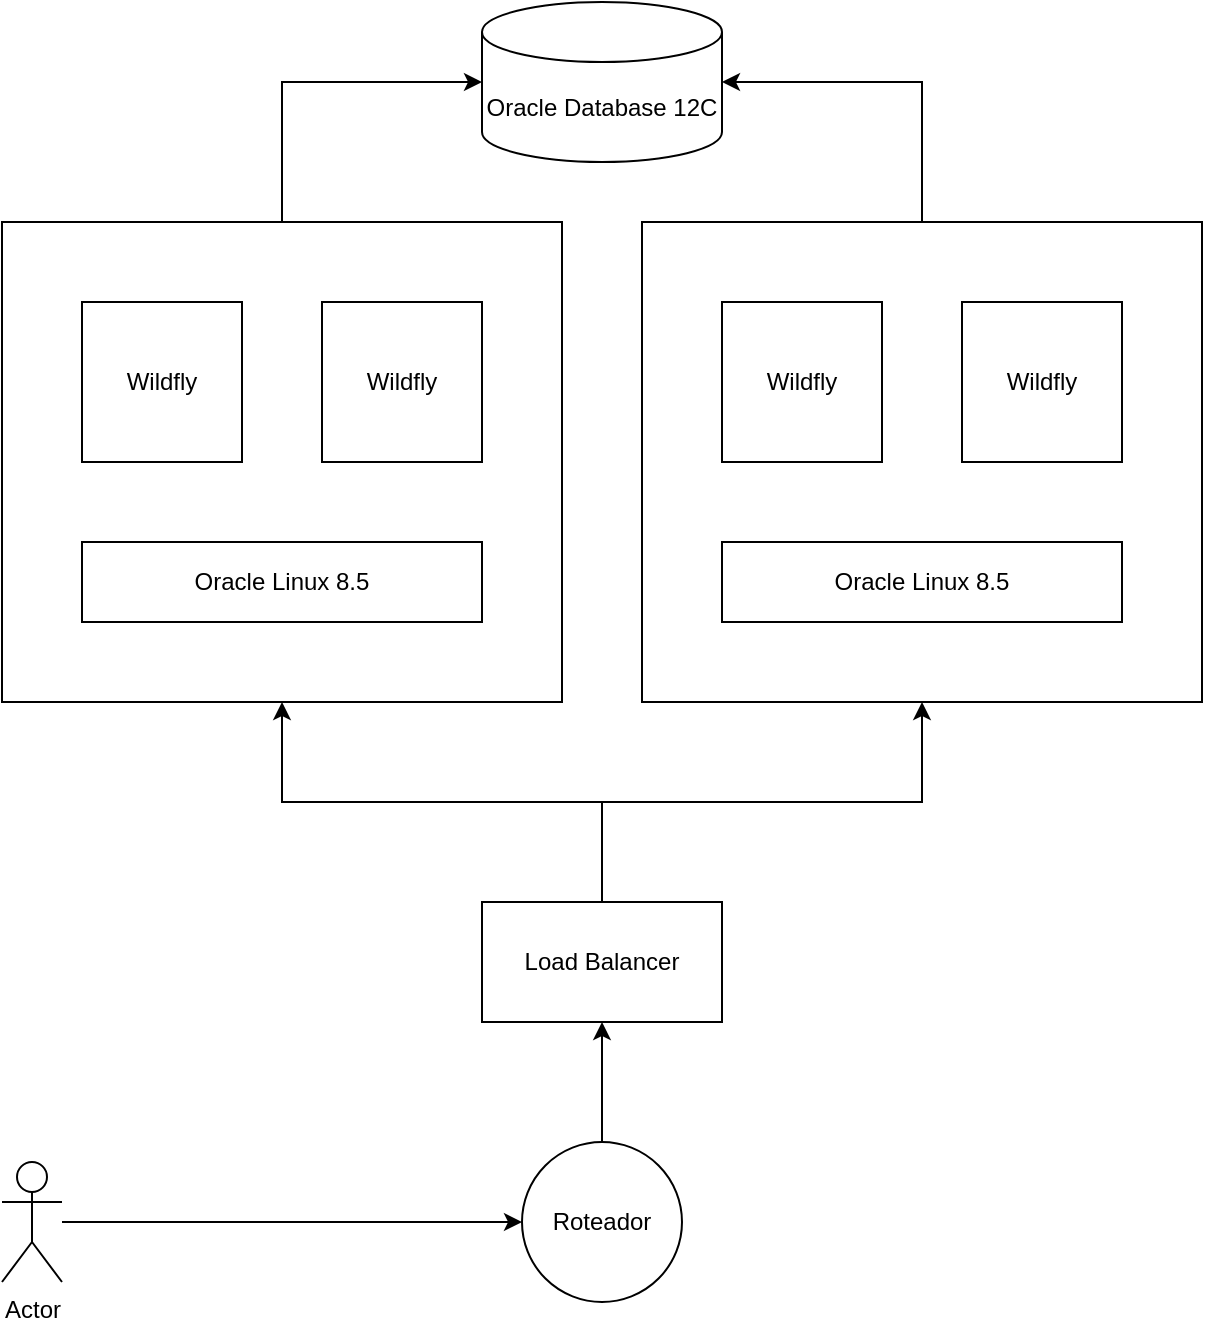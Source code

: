 <mxfile version="20.3.6" type="github"><diagram id="1K6uTtRFaC3ENB6_m2gx" name="Página-1"><mxGraphModel dx="1421" dy="754" grid="1" gridSize="10" guides="1" tooltips="1" connect="1" arrows="1" fold="1" page="1" pageScale="1" pageWidth="827" pageHeight="1169" math="0" shadow="0"><root><mxCell id="0"/><mxCell id="1" parent="0"/><mxCell id="LIP0jedoQDziGuXO6Njl-12" style="edgeStyle=orthogonalEdgeStyle;rounded=0;orthogonalLoop=1;jettySize=auto;html=1;exitX=0.5;exitY=0;exitDx=0;exitDy=0;entryX=1;entryY=0.5;entryDx=0;entryDy=0;entryPerimeter=0;" edge="1" parent="1" source="LIP0jedoQDziGuXO6Njl-9" target="LIP0jedoQDziGuXO6Njl-10"><mxGeometry relative="1" as="geometry"/></mxCell><mxCell id="LIP0jedoQDziGuXO6Njl-9" value="" style="rounded=0;whiteSpace=wrap;html=1;" vertex="1" parent="1"><mxGeometry x="440" y="140" width="280" height="240" as="geometry"/></mxCell><mxCell id="LIP0jedoQDziGuXO6Njl-11" style="edgeStyle=orthogonalEdgeStyle;rounded=0;orthogonalLoop=1;jettySize=auto;html=1;exitX=0.5;exitY=0;exitDx=0;exitDy=0;entryX=0;entryY=0.5;entryDx=0;entryDy=0;entryPerimeter=0;" edge="1" parent="1" source="LIP0jedoQDziGuXO6Njl-8" target="LIP0jedoQDziGuXO6Njl-10"><mxGeometry relative="1" as="geometry"/></mxCell><mxCell id="LIP0jedoQDziGuXO6Njl-8" value="" style="rounded=0;whiteSpace=wrap;html=1;" vertex="1" parent="1"><mxGeometry x="120" y="140" width="280" height="240" as="geometry"/></mxCell><mxCell id="LIP0jedoQDziGuXO6Njl-1" value="Wildfly" style="whiteSpace=wrap;html=1;aspect=fixed;" vertex="1" parent="1"><mxGeometry x="160" y="180" width="80" height="80" as="geometry"/></mxCell><mxCell id="LIP0jedoQDziGuXO6Njl-2" value="Wildfly" style="whiteSpace=wrap;html=1;aspect=fixed;" vertex="1" parent="1"><mxGeometry x="280" y="180" width="80" height="80" as="geometry"/></mxCell><mxCell id="LIP0jedoQDziGuXO6Njl-3" value="Wildfly" style="whiteSpace=wrap;html=1;aspect=fixed;" vertex="1" parent="1"><mxGeometry x="480" y="180" width="80" height="80" as="geometry"/></mxCell><mxCell id="LIP0jedoQDziGuXO6Njl-4" value="Wildfly" style="whiteSpace=wrap;html=1;aspect=fixed;" vertex="1" parent="1"><mxGeometry x="600" y="180" width="80" height="80" as="geometry"/></mxCell><mxCell id="LIP0jedoQDziGuXO6Njl-5" value="Oracle Linux 8.5" style="rounded=0;whiteSpace=wrap;html=1;" vertex="1" parent="1"><mxGeometry x="160" y="300" width="200" height="40" as="geometry"/></mxCell><mxCell id="LIP0jedoQDziGuXO6Njl-6" value="Oracle Linux 8.5" style="rounded=0;whiteSpace=wrap;html=1;" vertex="1" parent="1"><mxGeometry x="480" y="300" width="200" height="40" as="geometry"/></mxCell><mxCell id="LIP0jedoQDziGuXO6Njl-10" value="Oracle Database 12C" style="shape=cylinder3;whiteSpace=wrap;html=1;boundedLbl=1;backgroundOutline=1;size=15;" vertex="1" parent="1"><mxGeometry x="360" y="30" width="120" height="80" as="geometry"/></mxCell><mxCell id="LIP0jedoQDziGuXO6Njl-14" style="edgeStyle=orthogonalEdgeStyle;rounded=0;orthogonalLoop=1;jettySize=auto;html=1;" edge="1" parent="1" source="LIP0jedoQDziGuXO6Njl-13" target="LIP0jedoQDziGuXO6Njl-8"><mxGeometry relative="1" as="geometry"/></mxCell><mxCell id="LIP0jedoQDziGuXO6Njl-15" style="edgeStyle=orthogonalEdgeStyle;rounded=0;orthogonalLoop=1;jettySize=auto;html=1;" edge="1" parent="1" source="LIP0jedoQDziGuXO6Njl-13" target="LIP0jedoQDziGuXO6Njl-9"><mxGeometry relative="1" as="geometry"/></mxCell><mxCell id="LIP0jedoQDziGuXO6Njl-13" value="Load Balancer" style="rounded=0;whiteSpace=wrap;html=1;" vertex="1" parent="1"><mxGeometry x="360" y="480" width="120" height="60" as="geometry"/></mxCell><mxCell id="LIP0jedoQDziGuXO6Njl-20" style="edgeStyle=orthogonalEdgeStyle;rounded=0;orthogonalLoop=1;jettySize=auto;html=1;" edge="1" parent="1" source="LIP0jedoQDziGuXO6Njl-16" target="LIP0jedoQDziGuXO6Njl-18"><mxGeometry relative="1" as="geometry"/></mxCell><mxCell id="LIP0jedoQDziGuXO6Njl-16" value="Actor" style="shape=umlActor;verticalLabelPosition=bottom;verticalAlign=top;html=1;outlineConnect=0;" vertex="1" parent="1"><mxGeometry x="120" y="610" width="30" height="60" as="geometry"/></mxCell><mxCell id="LIP0jedoQDziGuXO6Njl-19" style="edgeStyle=orthogonalEdgeStyle;rounded=0;orthogonalLoop=1;jettySize=auto;html=1;" edge="1" parent="1" source="LIP0jedoQDziGuXO6Njl-18" target="LIP0jedoQDziGuXO6Njl-13"><mxGeometry relative="1" as="geometry"/></mxCell><mxCell id="LIP0jedoQDziGuXO6Njl-18" value="Roteador" style="ellipse;whiteSpace=wrap;html=1;aspect=fixed;" vertex="1" parent="1"><mxGeometry x="380" y="600" width="80" height="80" as="geometry"/></mxCell></root></mxGraphModel></diagram></mxfile>